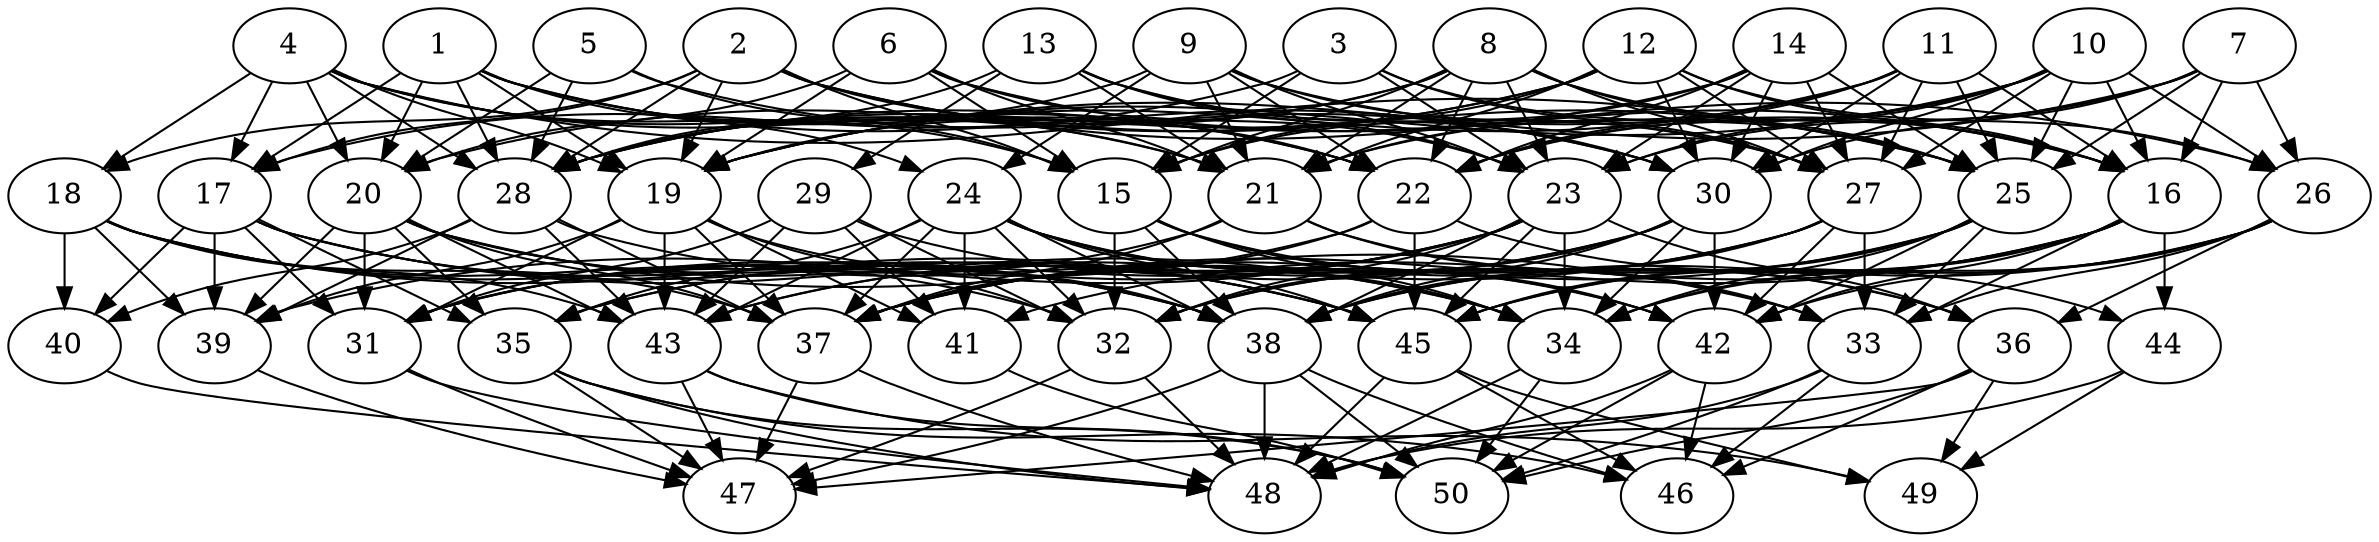 // DAG automatically generated by daggen at Thu Oct  3 14:07:57 2019
// ./daggen --dot -n 50 --ccr 0.4 --fat 0.7 --regular 0.9 --density 0.7 --mindata 5242880 --maxdata 52428800 
digraph G {
  1 [size="117583360", alpha="0.02", expect_size="47033344"] 
  1 -> 17 [size ="47033344"]
  1 -> 19 [size ="47033344"]
  1 -> 20 [size ="47033344"]
  1 -> 21 [size ="47033344"]
  1 -> 22 [size ="47033344"]
  1 -> 24 [size ="47033344"]
  1 -> 28 [size ="47033344"]
  1 -> 30 [size ="47033344"]
  2 [size="110161920", alpha="0.18", expect_size="44064768"] 
  2 -> 15 [size ="44064768"]
  2 -> 17 [size ="44064768"]
  2 -> 18 [size ="44064768"]
  2 -> 19 [size ="44064768"]
  2 -> 22 [size ="44064768"]
  2 -> 25 [size ="44064768"]
  2 -> 26 [size ="44064768"]
  2 -> 28 [size ="44064768"]
  3 [size="71296000", alpha="0.00", expect_size="28518400"] 
  3 -> 15 [size ="28518400"]
  3 -> 17 [size ="28518400"]
  3 -> 23 [size ="28518400"]
  3 -> 25 [size ="28518400"]
  3 -> 27 [size ="28518400"]
  4 [size="107013120", alpha="0.12", expect_size="42805248"] 
  4 -> 15 [size ="42805248"]
  4 -> 17 [size ="42805248"]
  4 -> 18 [size ="42805248"]
  4 -> 19 [size ="42805248"]
  4 -> 20 [size ="42805248"]
  4 -> 21 [size ="42805248"]
  4 -> 22 [size ="42805248"]
  4 -> 25 [size ="42805248"]
  4 -> 28 [size ="42805248"]
  5 [size="126087680", alpha="0.04", expect_size="50435072"] 
  5 -> 15 [size ="50435072"]
  5 -> 20 [size ="50435072"]
  5 -> 28 [size ="50435072"]
  5 -> 30 [size ="50435072"]
  6 [size="13166080", alpha="0.01", expect_size="5266432"] 
  6 -> 15 [size ="5266432"]
  6 -> 16 [size ="5266432"]
  6 -> 19 [size ="5266432"]
  6 -> 20 [size ="5266432"]
  6 -> 21 [size ="5266432"]
  6 -> 23 [size ="5266432"]
  7 [size="16890880", alpha="0.09", expect_size="6756352"] 
  7 -> 16 [size ="6756352"]
  7 -> 19 [size ="6756352"]
  7 -> 22 [size ="6756352"]
  7 -> 23 [size ="6756352"]
  7 -> 25 [size ="6756352"]
  7 -> 26 [size ="6756352"]
  7 -> 30 [size ="6756352"]
  8 [size="95482880", alpha="0.08", expect_size="38193152"] 
  8 -> 15 [size ="38193152"]
  8 -> 16 [size ="38193152"]
  8 -> 19 [size ="38193152"]
  8 -> 21 [size ="38193152"]
  8 -> 22 [size ="38193152"]
  8 -> 23 [size ="38193152"]
  8 -> 25 [size ="38193152"]
  8 -> 27 [size ="38193152"]
  8 -> 28 [size ="38193152"]
  9 [size="83333120", alpha="0.18", expect_size="33333248"] 
  9 -> 16 [size ="33333248"]
  9 -> 21 [size ="33333248"]
  9 -> 22 [size ="33333248"]
  9 -> 23 [size ="33333248"]
  9 -> 24 [size ="33333248"]
  9 -> 27 [size ="33333248"]
  9 -> 28 [size ="33333248"]
  10 [size="122391040", alpha="0.08", expect_size="48956416"] 
  10 -> 16 [size ="48956416"]
  10 -> 19 [size ="48956416"]
  10 -> 21 [size ="48956416"]
  10 -> 22 [size ="48956416"]
  10 -> 23 [size ="48956416"]
  10 -> 25 [size ="48956416"]
  10 -> 26 [size ="48956416"]
  10 -> 27 [size ="48956416"]
  10 -> 30 [size ="48956416"]
  11 [size="61688320", alpha="0.16", expect_size="24675328"] 
  11 -> 16 [size ="24675328"]
  11 -> 19 [size ="24675328"]
  11 -> 21 [size ="24675328"]
  11 -> 22 [size ="24675328"]
  11 -> 25 [size ="24675328"]
  11 -> 27 [size ="24675328"]
  11 -> 30 [size ="24675328"]
  12 [size="71956480", alpha="0.20", expect_size="28782592"] 
  12 -> 15 [size ="28782592"]
  12 -> 16 [size ="28782592"]
  12 -> 20 [size ="28782592"]
  12 -> 21 [size ="28782592"]
  12 -> 26 [size ="28782592"]
  12 -> 27 [size ="28782592"]
  12 -> 28 [size ="28782592"]
  12 -> 30 [size ="28782592"]
  13 [size="57349120", alpha="0.12", expect_size="22939648"] 
  13 -> 21 [size ="22939648"]
  13 -> 23 [size ="22939648"]
  13 -> 27 [size ="22939648"]
  13 -> 28 [size ="22939648"]
  13 -> 29 [size ="22939648"]
  13 -> 30 [size ="22939648"]
  14 [size="60277760", alpha="0.10", expect_size="24111104"] 
  14 -> 15 [size ="24111104"]
  14 -> 22 [size ="24111104"]
  14 -> 23 [size ="24111104"]
  14 -> 25 [size ="24111104"]
  14 -> 27 [size ="24111104"]
  14 -> 28 [size ="24111104"]
  14 -> 30 [size ="24111104"]
  15 [size="13148160", alpha="0.00", expect_size="5259264"] 
  15 -> 32 [size ="5259264"]
  15 -> 34 [size ="5259264"]
  15 -> 36 [size ="5259264"]
  15 -> 38 [size ="5259264"]
  15 -> 42 [size ="5259264"]
  16 [size="37248000", alpha="0.03", expect_size="14899200"] 
  16 -> 33 [size ="14899200"]
  16 -> 34 [size ="14899200"]
  16 -> 37 [size ="14899200"]
  16 -> 38 [size ="14899200"]
  16 -> 41 [size ="14899200"]
  16 -> 42 [size ="14899200"]
  16 -> 44 [size ="14899200"]
  16 -> 45 [size ="14899200"]
  17 [size="42826240", alpha="0.09", expect_size="17130496"] 
  17 -> 31 [size ="17130496"]
  17 -> 34 [size ="17130496"]
  17 -> 35 [size ="17130496"]
  17 -> 38 [size ="17130496"]
  17 -> 39 [size ="17130496"]
  17 -> 40 [size ="17130496"]
  17 -> 45 [size ="17130496"]
  18 [size="95398400", alpha="0.18", expect_size="38159360"] 
  18 -> 32 [size ="38159360"]
  18 -> 37 [size ="38159360"]
  18 -> 38 [size ="38159360"]
  18 -> 39 [size ="38159360"]
  18 -> 40 [size ="38159360"]
  18 -> 43 [size ="38159360"]
  18 -> 45 [size ="38159360"]
  19 [size="23104000", alpha="0.17", expect_size="9241600"] 
  19 -> 31 [size ="9241600"]
  19 -> 32 [size ="9241600"]
  19 -> 37 [size ="9241600"]
  19 -> 38 [size ="9241600"]
  19 -> 39 [size ="9241600"]
  19 -> 41 [size ="9241600"]
  19 -> 43 [size ="9241600"]
  20 [size="129546240", alpha="0.13", expect_size="51818496"] 
  20 -> 31 [size ="51818496"]
  20 -> 33 [size ="51818496"]
  20 -> 35 [size ="51818496"]
  20 -> 37 [size ="51818496"]
  20 -> 38 [size ="51818496"]
  20 -> 39 [size ="51818496"]
  20 -> 43 [size ="51818496"]
  20 -> 45 [size ="51818496"]
  21 [size="60625920", alpha="0.08", expect_size="24250368"] 
  21 -> 31 [size ="24250368"]
  21 -> 33 [size ="24250368"]
  21 -> 36 [size ="24250368"]
  21 -> 37 [size ="24250368"]
  22 [size="36111360", alpha="0.19", expect_size="14444544"] 
  22 -> 31 [size ="14444544"]
  22 -> 37 [size ="14444544"]
  22 -> 44 [size ="14444544"]
  22 -> 45 [size ="14444544"]
  23 [size="34050560", alpha="0.20", expect_size="13620224"] 
  23 -> 31 [size ="13620224"]
  23 -> 32 [size ="13620224"]
  23 -> 34 [size ="13620224"]
  23 -> 35 [size ="13620224"]
  23 -> 36 [size ="13620224"]
  23 -> 37 [size ="13620224"]
  23 -> 38 [size ="13620224"]
  23 -> 39 [size ="13620224"]
  23 -> 45 [size ="13620224"]
  24 [size="105223680", alpha="0.16", expect_size="42089472"] 
  24 -> 32 [size ="42089472"]
  24 -> 33 [size ="42089472"]
  24 -> 34 [size ="42089472"]
  24 -> 35 [size ="42089472"]
  24 -> 37 [size ="42089472"]
  24 -> 38 [size ="42089472"]
  24 -> 41 [size ="42089472"]
  24 -> 42 [size ="42089472"]
  24 -> 43 [size ="42089472"]
  24 -> 45 [size ="42089472"]
  25 [size="43432960", alpha="0.12", expect_size="17373184"] 
  25 -> 32 [size ="17373184"]
  25 -> 33 [size ="17373184"]
  25 -> 34 [size ="17373184"]
  25 -> 37 [size ="17373184"]
  25 -> 42 [size ="17373184"]
  25 -> 45 [size ="17373184"]
  26 [size="44766720", alpha="0.08", expect_size="17906688"] 
  26 -> 33 [size ="17906688"]
  26 -> 34 [size ="17906688"]
  26 -> 36 [size ="17906688"]
  26 -> 38 [size ="17906688"]
  26 -> 42 [size ="17906688"]
  26 -> 45 [size ="17906688"]
  27 [size="63418880", alpha="0.05", expect_size="25367552"] 
  27 -> 32 [size ="25367552"]
  27 -> 33 [size ="25367552"]
  27 -> 37 [size ="25367552"]
  27 -> 38 [size ="25367552"]
  27 -> 42 [size ="25367552"]
  27 -> 43 [size ="25367552"]
  28 [size="116771840", alpha="0.15", expect_size="46708736"] 
  28 -> 34 [size ="46708736"]
  28 -> 37 [size ="46708736"]
  28 -> 39 [size ="46708736"]
  28 -> 40 [size ="46708736"]
  28 -> 43 [size ="46708736"]
  29 [size="102100480", alpha="0.17", expect_size="40840192"] 
  29 -> 31 [size ="40840192"]
  29 -> 32 [size ="40840192"]
  29 -> 41 [size ="40840192"]
  29 -> 42 [size ="40840192"]
  29 -> 43 [size ="40840192"]
  30 [size="81815040", alpha="0.18", expect_size="32726016"] 
  30 -> 32 [size ="32726016"]
  30 -> 34 [size ="32726016"]
  30 -> 35 [size ="32726016"]
  30 -> 38 [size ="32726016"]
  30 -> 42 [size ="32726016"]
  30 -> 43 [size ="32726016"]
  31 [size="42439680", alpha="0.08", expect_size="16975872"] 
  31 -> 47 [size ="16975872"]
  31 -> 48 [size ="16975872"]
  32 [size="88458240", alpha="0.07", expect_size="35383296"] 
  32 -> 47 [size ="35383296"]
  32 -> 48 [size ="35383296"]
  33 [size="80993280", alpha="0.13", expect_size="32397312"] 
  33 -> 46 [size ="32397312"]
  33 -> 48 [size ="32397312"]
  33 -> 50 [size ="32397312"]
  34 [size="78236160", alpha="0.08", expect_size="31294464"] 
  34 -> 48 [size ="31294464"]
  34 -> 50 [size ="31294464"]
  35 [size="56130560", alpha="0.03", expect_size="22452224"] 
  35 -> 46 [size ="22452224"]
  35 -> 47 [size ="22452224"]
  35 -> 48 [size ="22452224"]
  35 -> 50 [size ="22452224"]
  36 [size="127659520", alpha="0.01", expect_size="51063808"] 
  36 -> 46 [size ="51063808"]
  36 -> 47 [size ="51063808"]
  36 -> 49 [size ="51063808"]
  36 -> 50 [size ="51063808"]
  37 [size="56949760", alpha="0.05", expect_size="22779904"] 
  37 -> 47 [size ="22779904"]
  37 -> 48 [size ="22779904"]
  38 [size="83722240", alpha="0.03", expect_size="33488896"] 
  38 -> 46 [size ="33488896"]
  38 -> 47 [size ="33488896"]
  38 -> 48 [size ="33488896"]
  38 -> 50 [size ="33488896"]
  39 [size="54417920", alpha="0.02", expect_size="21767168"] 
  39 -> 47 [size ="21767168"]
  40 [size="39267840", alpha="0.01", expect_size="15707136"] 
  40 -> 48 [size ="15707136"]
  41 [size="29588480", alpha="0.09", expect_size="11835392"] 
  41 -> 50 [size ="11835392"]
  42 [size="73966080", alpha="0.20", expect_size="29586432"] 
  42 -> 46 [size ="29586432"]
  42 -> 48 [size ="29586432"]
  42 -> 50 [size ="29586432"]
  43 [size="113282560", alpha="0.14", expect_size="45313024"] 
  43 -> 47 [size ="45313024"]
  43 -> 49 [size ="45313024"]
  43 -> 50 [size ="45313024"]
  44 [size="73817600", alpha="0.05", expect_size="29527040"] 
  44 -> 48 [size ="29527040"]
  44 -> 49 [size ="29527040"]
  45 [size="120706560", alpha="0.00", expect_size="48282624"] 
  45 -> 46 [size ="48282624"]
  45 -> 48 [size ="48282624"]
  45 -> 49 [size ="48282624"]
  46 [size="18063360", alpha="0.01", expect_size="7225344"] 
  47 [size="25960960", alpha="0.10", expect_size="10384384"] 
  48 [size="56148480", alpha="0.17", expect_size="22459392"] 
  49 [size="72960000", alpha="0.19", expect_size="29184000"] 
  50 [size="86389760", alpha="0.13", expect_size="34555904"] 
}
